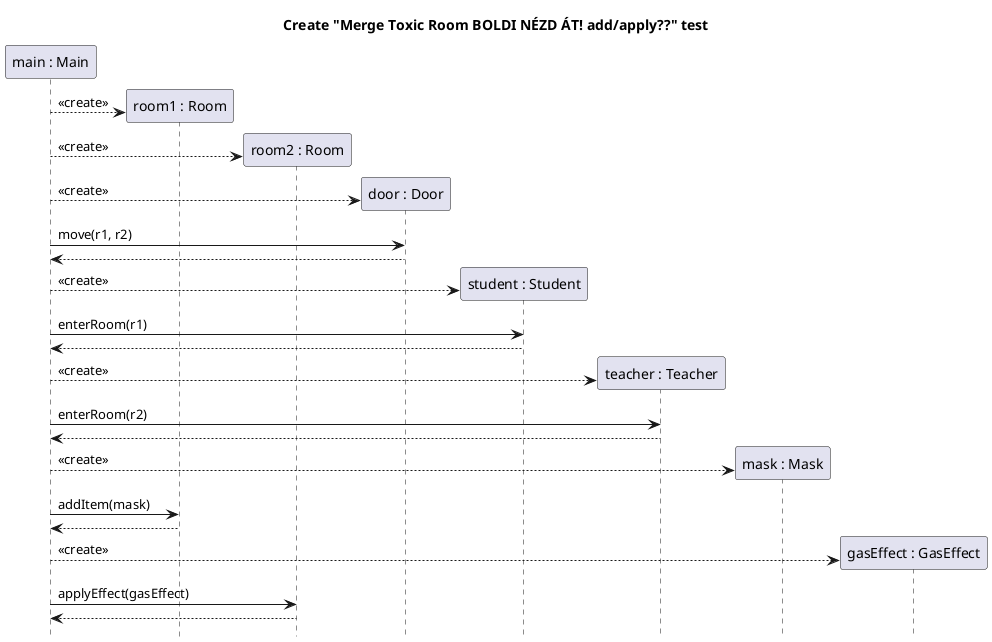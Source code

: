 @startuml room-merge-create
title Create "Merge Toxic Room BOLDI NÉZD ÁT! add/apply??" test
hide footbox
skinparam SequenceReferenceBackgroundColor white

participant "main : Main" as main
participant "room1 : Room" as r1
participant "room2 : Room" as r2
participant "door : Door" as door
participant "student : Student" as student
participant "teacher : Teacher" as teacher
participant "mask : Mask" as mask
participant "gasEffect : GasEffect" as gasEffect

create r1
main --> r1 : <<create>>
create r2
main --> r2 : <<create>>
create door
main --> door : <<create>>
main -> door: move(r1, r2)
return
create student
main --> student : <<create>>
main -> student: enterRoom(r1)
return
create teacher
main --> teacher : <<create>>
main -> teacher: enterRoom(r2)
return
create mask
main --> mask : <<create>>
main -> r1: addItem(mask)
return
create gasEffect
main --> gasEffect : <<create>>
main -> r2 : applyEffect(gasEffect)
return


@enduml